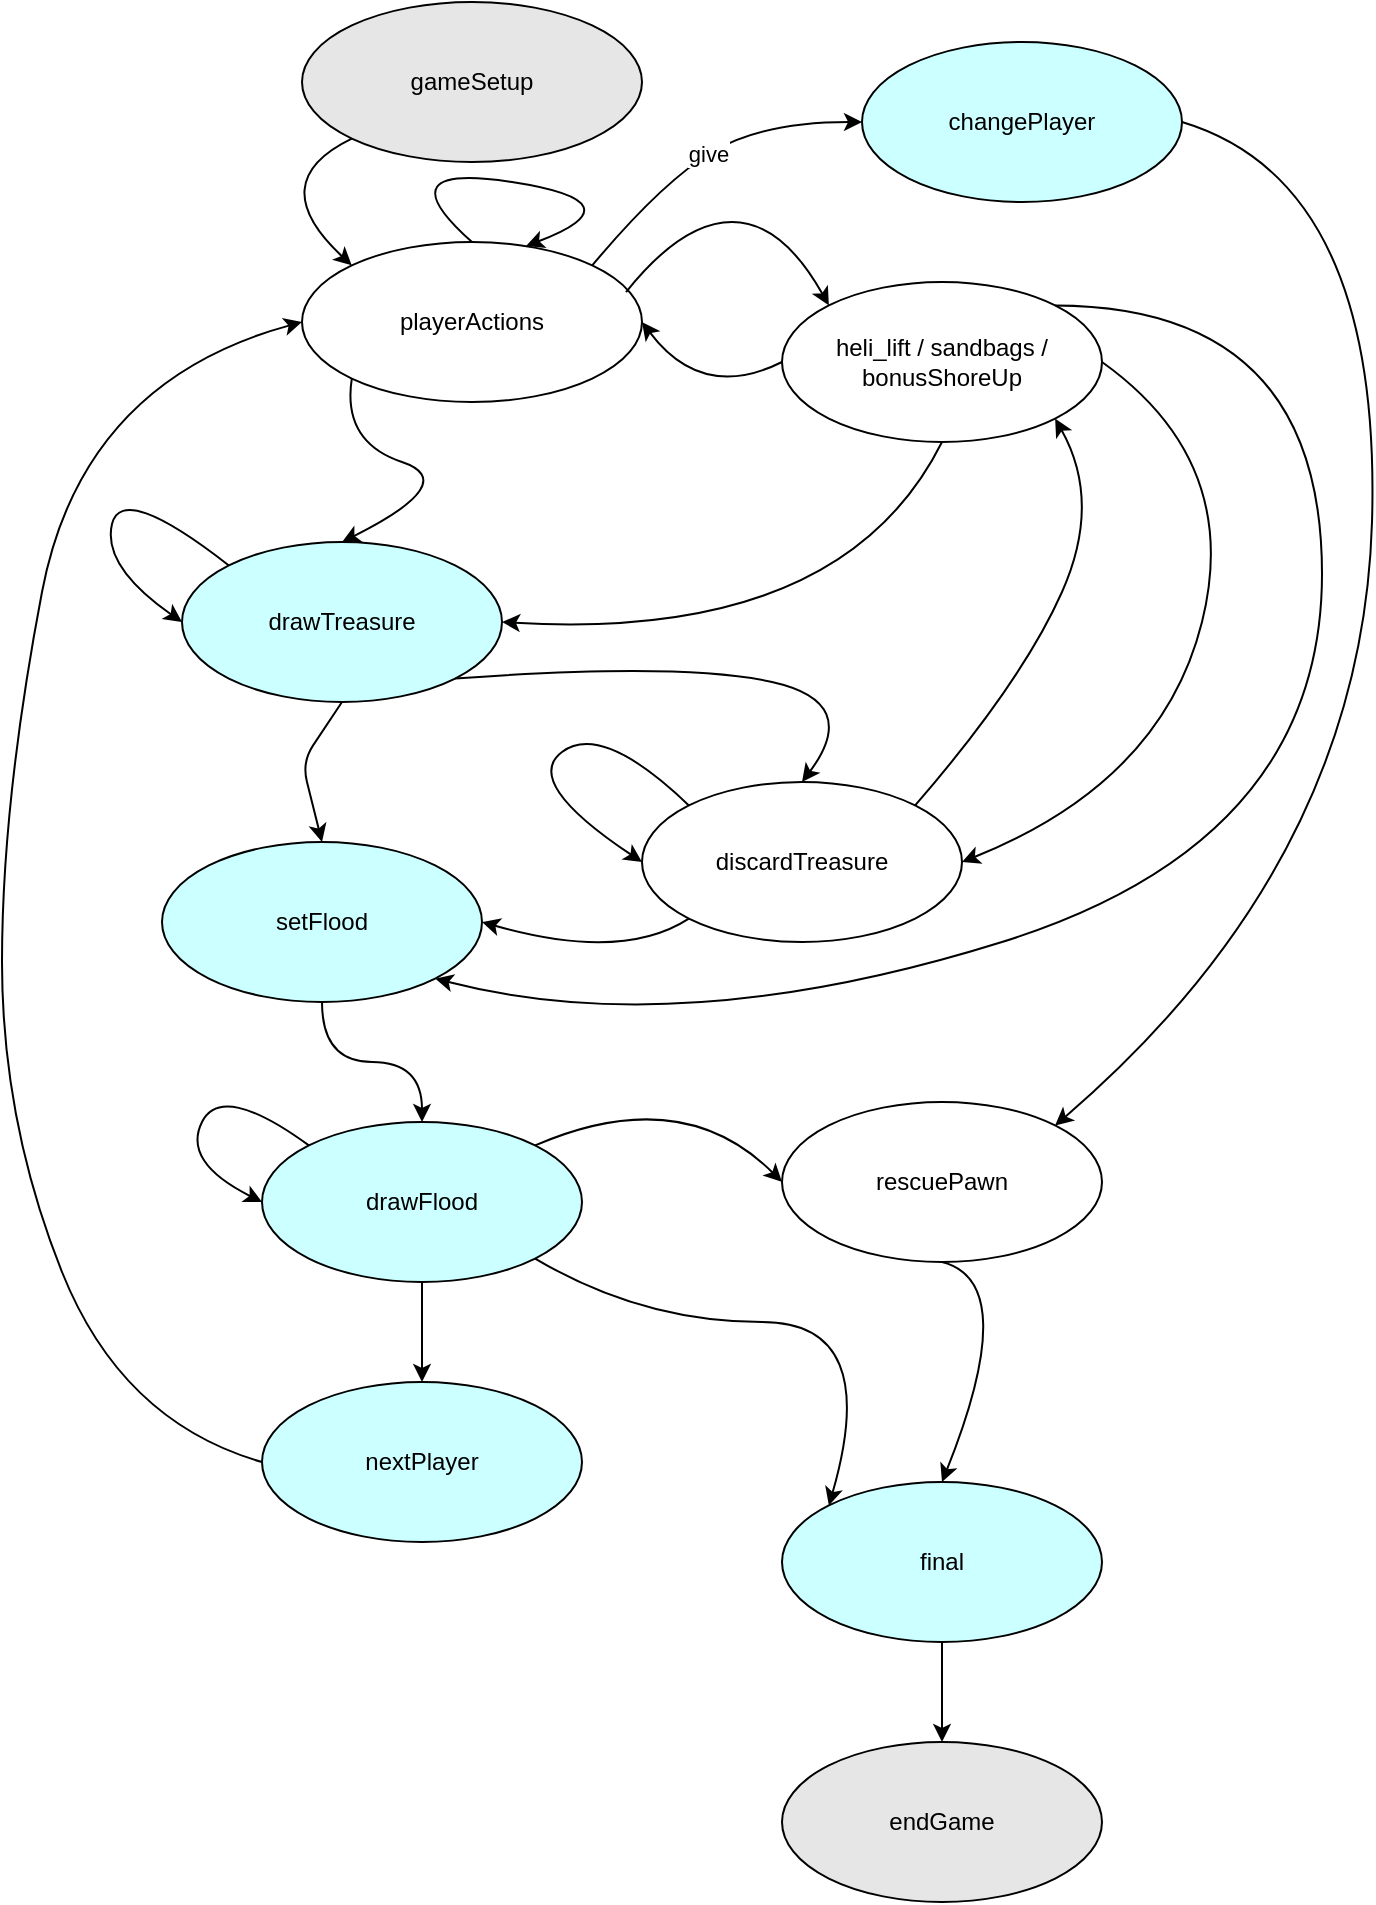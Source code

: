 <mxfile version="13.1.14" type="device"><diagram id="CL4Az-YrLRvA7QbHn4x8" name="Page-1"><mxGraphModel dx="864" dy="639" grid="1" gridSize="10" guides="1" tooltips="1" connect="1" arrows="1" fold="1" page="1" pageScale="1" pageWidth="850" pageHeight="1100" math="0" shadow="0"><root><mxCell id="0"/><mxCell id="1" parent="0"/><mxCell id="Q36eCx72qjZtu7DjXDGK-1" value="gameSetup" style="ellipse;whiteSpace=wrap;html=1;fillColor=#E6E6E6;" vertex="1" parent="1"><mxGeometry x="280" y="70" width="170" height="80" as="geometry"/></mxCell><mxCell id="Q36eCx72qjZtu7DjXDGK-2" value="playerActions" style="ellipse;whiteSpace=wrap;html=1;" vertex="1" parent="1"><mxGeometry x="280" y="190" width="170" height="80" as="geometry"/></mxCell><mxCell id="Q36eCx72qjZtu7DjXDGK-3" value="drawTreasure" style="ellipse;whiteSpace=wrap;html=1;fillColor=#CCFFFF;" vertex="1" parent="1"><mxGeometry x="220" y="340" width="160" height="80" as="geometry"/></mxCell><mxCell id="Q36eCx72qjZtu7DjXDGK-4" value="discardTreasure" style="ellipse;whiteSpace=wrap;html=1;" vertex="1" parent="1"><mxGeometry x="450" y="460" width="160" height="80" as="geometry"/></mxCell><mxCell id="Q36eCx72qjZtu7DjXDGK-5" value="setFlood" style="ellipse;whiteSpace=wrap;html=1;fillColor=#CCFFFF;" vertex="1" parent="1"><mxGeometry x="210" y="490" width="160" height="80" as="geometry"/></mxCell><mxCell id="Q36eCx72qjZtu7DjXDGK-6" value="drawFlood" style="ellipse;whiteSpace=wrap;html=1;fillColor=#CCFFFF;" vertex="1" parent="1"><mxGeometry x="260" y="630" width="160" height="80" as="geometry"/></mxCell><mxCell id="Q36eCx72qjZtu7DjXDGK-9" value="" style="endArrow=classic;html=1;exitX=0.5;exitY=1;exitDx=0;exitDy=0;entryX=0.5;entryY=0;entryDx=0;entryDy=0;" edge="1" parent="1" source="Q36eCx72qjZtu7DjXDGK-3" target="Q36eCx72qjZtu7DjXDGK-5"><mxGeometry width="50" height="50" relative="1" as="geometry"><mxPoint x="470" y="340" as="sourcePoint"/><mxPoint x="520" y="290" as="targetPoint"/><Array as="points"><mxPoint x="280" y="450"/></Array></mxGeometry></mxCell><mxCell id="Q36eCx72qjZtu7DjXDGK-12" value="nextPlayer" style="ellipse;whiteSpace=wrap;html=1;fillColor=#CCFFFF;" vertex="1" parent="1"><mxGeometry x="260" y="760" width="160" height="80" as="geometry"/></mxCell><mxCell id="Q36eCx72qjZtu7DjXDGK-13" value="" style="endArrow=classic;html=1;exitX=0.5;exitY=1;exitDx=0;exitDy=0;" edge="1" parent="1" source="Q36eCx72qjZtu7DjXDGK-6" target="Q36eCx72qjZtu7DjXDGK-12"><mxGeometry width="50" height="50" relative="1" as="geometry"><mxPoint x="470" y="660" as="sourcePoint"/><mxPoint x="520" y="610" as="targetPoint"/></mxGeometry></mxCell><mxCell id="Q36eCx72qjZtu7DjXDGK-15" value="" style="curved=1;endArrow=classic;html=1;exitX=0;exitY=0.5;exitDx=0;exitDy=0;entryX=0;entryY=0.5;entryDx=0;entryDy=0;" edge="1" parent="1" source="Q36eCx72qjZtu7DjXDGK-12" target="Q36eCx72qjZtu7DjXDGK-2"><mxGeometry width="50" height="50" relative="1" as="geometry"><mxPoint x="470" y="600" as="sourcePoint"/><mxPoint x="230" y="280" as="targetPoint"/><Array as="points"><mxPoint x="190" y="780"/><mxPoint x="130" y="630"/><mxPoint x="130" y="470"/><mxPoint x="170" y="260"/></Array></mxGeometry></mxCell><mxCell id="Q36eCx72qjZtu7DjXDGK-16" value="" style="curved=1;endArrow=classic;html=1;exitX=0;exitY=0;exitDx=0;exitDy=0;entryX=0;entryY=0.5;entryDx=0;entryDy=0;" edge="1" parent="1" source="Q36eCx72qjZtu7DjXDGK-6" target="Q36eCx72qjZtu7DjXDGK-6"><mxGeometry width="50" height="50" relative="1" as="geometry"><mxPoint x="470" y="540" as="sourcePoint"/><mxPoint x="520" y="490" as="targetPoint"/><Array as="points"><mxPoint x="240" y="610"/><mxPoint x="220" y="650"/></Array></mxGeometry></mxCell><mxCell id="Q36eCx72qjZtu7DjXDGK-17" value="" style="curved=1;endArrow=classic;html=1;exitX=0.5;exitY=0;exitDx=0;exitDy=0;entryX=0.659;entryY=0.025;entryDx=0;entryDy=0;entryPerimeter=0;" edge="1" parent="1" source="Q36eCx72qjZtu7DjXDGK-2" target="Q36eCx72qjZtu7DjXDGK-2"><mxGeometry width="50" height="50" relative="1" as="geometry"><mxPoint x="459.999" y="201.716" as="sourcePoint"/><mxPoint x="365" y="190" as="targetPoint"/><Array as="points"><mxPoint x="320" y="150"/><mxPoint x="450" y="170"/></Array></mxGeometry></mxCell><mxCell id="Q36eCx72qjZtu7DjXDGK-18" value="" style="curved=1;endArrow=classic;html=1;exitX=0;exitY=0;exitDx=0;exitDy=0;entryX=0;entryY=0.5;entryDx=0;entryDy=0;" edge="1" parent="1" source="Q36eCx72qjZtu7DjXDGK-3" target="Q36eCx72qjZtu7DjXDGK-3"><mxGeometry width="50" height="50" relative="1" as="geometry"><mxPoint x="445.004" y="331.716" as="sourcePoint"/><mxPoint x="469.9" y="360" as="targetPoint"/><Array as="points"><mxPoint x="190" y="310"/><mxPoint x="180" y="352"/></Array></mxGeometry></mxCell><mxCell id="Q36eCx72qjZtu7DjXDGK-19" value="" style="curved=1;endArrow=classic;html=1;exitX=0;exitY=0;exitDx=0;exitDy=0;entryX=0;entryY=0.5;entryDx=0;entryDy=0;" edge="1" parent="1" source="Q36eCx72qjZtu7DjXDGK-4" target="Q36eCx72qjZtu7DjXDGK-4"><mxGeometry width="50" height="50" relative="1" as="geometry"><mxPoint x="436.999" y="431.716" as="sourcePoint"/><mxPoint x="460.43" y="460" as="targetPoint"/><Array as="points"><mxPoint x="430" y="430"/><mxPoint x="390" y="460"/></Array></mxGeometry></mxCell><mxCell id="Q36eCx72qjZtu7DjXDGK-20" value="final" style="ellipse;whiteSpace=wrap;html=1;fillColor=#CCFFFF;" vertex="1" parent="1"><mxGeometry x="520" y="810" width="160" height="80" as="geometry"/></mxCell><mxCell id="Q36eCx72qjZtu7DjXDGK-21" value="endGame" style="ellipse;whiteSpace=wrap;html=1;fillColor=#E6E6E6;" vertex="1" parent="1"><mxGeometry x="520" y="940" width="160" height="80" as="geometry"/></mxCell><mxCell id="Q36eCx72qjZtu7DjXDGK-22" value="" style="endArrow=classic;html=1;exitX=0.5;exitY=1;exitDx=0;exitDy=0;entryX=0.5;entryY=0;entryDx=0;entryDy=0;" edge="1" parent="1" source="Q36eCx72qjZtu7DjXDGK-20" target="Q36eCx72qjZtu7DjXDGK-21"><mxGeometry width="50" height="50" relative="1" as="geometry"><mxPoint x="470" y="860" as="sourcePoint"/><mxPoint x="520" y="810" as="targetPoint"/></mxGeometry></mxCell><mxCell id="Q36eCx72qjZtu7DjXDGK-23" value="" style="curved=1;endArrow=classic;html=1;exitX=1;exitY=1;exitDx=0;exitDy=0;entryX=0;entryY=0;entryDx=0;entryDy=0;" edge="1" parent="1" source="Q36eCx72qjZtu7DjXDGK-6" target="Q36eCx72qjZtu7DjXDGK-20"><mxGeometry width="50" height="50" relative="1" as="geometry"><mxPoint x="470" y="730" as="sourcePoint"/><mxPoint x="520" y="680" as="targetPoint"/><Array as="points"><mxPoint x="450" y="730"/><mxPoint x="570" y="730"/></Array></mxGeometry></mxCell><mxCell id="Q36eCx72qjZtu7DjXDGK-25" value="" style="curved=1;endArrow=classic;html=1;exitX=0;exitY=1;exitDx=0;exitDy=0;entryX=1;entryY=0.5;entryDx=0;entryDy=0;" edge="1" parent="1" source="Q36eCx72qjZtu7DjXDGK-4" target="Q36eCx72qjZtu7DjXDGK-5"><mxGeometry width="50" height="50" relative="1" as="geometry"><mxPoint x="470" y="590" as="sourcePoint"/><mxPoint x="520" y="540" as="targetPoint"/><Array as="points"><mxPoint x="440" y="550"/></Array></mxGeometry></mxCell><mxCell id="Q36eCx72qjZtu7DjXDGK-26" value="rescuePawn" style="ellipse;whiteSpace=wrap;html=1;" vertex="1" parent="1"><mxGeometry x="520" y="620" width="160" height="80" as="geometry"/></mxCell><mxCell id="Q36eCx72qjZtu7DjXDGK-28" value="heli_lift / sandbags / bonusShoreUp" style="ellipse;whiteSpace=wrap;html=1;" vertex="1" parent="1"><mxGeometry x="520" y="210" width="160" height="80" as="geometry"/></mxCell><mxCell id="Q36eCx72qjZtu7DjXDGK-35" value="" style="curved=1;endArrow=classic;html=1;exitX=1;exitY=1;exitDx=0;exitDy=0;entryX=0.5;entryY=0;entryDx=0;entryDy=0;" edge="1" parent="1" source="Q36eCx72qjZtu7DjXDGK-3" target="Q36eCx72qjZtu7DjXDGK-4"><mxGeometry width="50" height="50" relative="1" as="geometry"><mxPoint x="470" y="610" as="sourcePoint"/><mxPoint x="520" y="560" as="targetPoint"/><Array as="points"><mxPoint x="470" y="400"/><mxPoint x="560" y="420"/></Array></mxGeometry></mxCell><mxCell id="Q36eCx72qjZtu7DjXDGK-39" value="" style="curved=1;endArrow=classic;html=1;exitX=0;exitY=1;exitDx=0;exitDy=0;entryX=0;entryY=0;entryDx=0;entryDy=0;" edge="1" parent="1" source="Q36eCx72qjZtu7DjXDGK-1" target="Q36eCx72qjZtu7DjXDGK-2"><mxGeometry width="50" height="50" relative="1" as="geometry"><mxPoint x="470" y="410" as="sourcePoint"/><mxPoint x="520" y="360" as="targetPoint"/><Array as="points"><mxPoint x="260" y="160"/></Array></mxGeometry></mxCell><mxCell id="Q36eCx72qjZtu7DjXDGK-40" value="" style="curved=1;endArrow=classic;html=1;exitX=0.953;exitY=0.313;exitDx=0;exitDy=0;entryX=0;entryY=0;entryDx=0;entryDy=0;exitPerimeter=0;" edge="1" parent="1" source="Q36eCx72qjZtu7DjXDGK-2" target="Q36eCx72qjZtu7DjXDGK-28"><mxGeometry width="50" height="50" relative="1" as="geometry"><mxPoint x="435.104" y="268.284" as="sourcePoint"/><mxPoint x="493.431" y="281.716" as="targetPoint"/><Array as="points"><mxPoint x="470" y="180"/><mxPoint x="520" y="180"/></Array></mxGeometry></mxCell><mxCell id="Q36eCx72qjZtu7DjXDGK-41" value="" style="curved=1;endArrow=classic;html=1;exitX=0;exitY=1;exitDx=0;exitDy=0;entryX=0.5;entryY=0;entryDx=0;entryDy=0;" edge="1" parent="1" source="Q36eCx72qjZtu7DjXDGK-2" target="Q36eCx72qjZtu7DjXDGK-3"><mxGeometry width="50" height="50" relative="1" as="geometry"><mxPoint x="470" y="310" as="sourcePoint"/><mxPoint x="401.165" y="278.058" as="targetPoint"/><Array as="points"><mxPoint x="300" y="290"/><mxPoint x="360" y="310"/></Array></mxGeometry></mxCell><mxCell id="Q36eCx72qjZtu7DjXDGK-42" value="" style="curved=1;endArrow=classic;html=1;exitX=0;exitY=0.5;exitDx=0;exitDy=0;entryX=1;entryY=0.5;entryDx=0;entryDy=0;" edge="1" parent="1" source="Q36eCx72qjZtu7DjXDGK-28" target="Q36eCx72qjZtu7DjXDGK-2"><mxGeometry width="50" height="50" relative="1" as="geometry"><mxPoint x="435.104" y="268.284" as="sourcePoint"/><mxPoint x="493.431" y="281.716" as="targetPoint"/><Array as="points"><mxPoint x="480" y="270"/></Array></mxGeometry></mxCell><mxCell id="Q36eCx72qjZtu7DjXDGK-43" value="" style="curved=1;endArrow=classic;html=1;exitX=0.5;exitY=1;exitDx=0;exitDy=0;entryX=1;entryY=0.5;entryDx=0;entryDy=0;" edge="1" parent="1" source="Q36eCx72qjZtu7DjXDGK-28" target="Q36eCx72qjZtu7DjXDGK-3"><mxGeometry width="50" height="50" relative="1" as="geometry"><mxPoint x="470" y="410" as="sourcePoint"/><mxPoint x="520" y="360" as="targetPoint"/><Array as="points"><mxPoint x="550" y="390"/></Array></mxGeometry></mxCell><mxCell id="Q36eCx72qjZtu7DjXDGK-44" value="" style="curved=1;endArrow=classic;html=1;exitX=1;exitY=0;exitDx=0;exitDy=0;entryX=1;entryY=1;entryDx=0;entryDy=0;" edge="1" parent="1" source="Q36eCx72qjZtu7DjXDGK-4" target="Q36eCx72qjZtu7DjXDGK-28"><mxGeometry width="50" height="50" relative="1" as="geometry"><mxPoint x="431.569" y="418.284" as="sourcePoint"/><mxPoint x="720" y="330" as="targetPoint"/><Array as="points"><mxPoint x="640" y="410"/><mxPoint x="680" y="320"/></Array></mxGeometry></mxCell><mxCell id="Q36eCx72qjZtu7DjXDGK-45" value="" style="curved=1;endArrow=classic;html=1;entryX=1;entryY=0.5;entryDx=0;entryDy=0;exitX=1;exitY=0.5;exitDx=0;exitDy=0;" edge="1" parent="1" source="Q36eCx72qjZtu7DjXDGK-28" target="Q36eCx72qjZtu7DjXDGK-4"><mxGeometry width="50" height="50" relative="1" as="geometry"><mxPoint x="750" y="290" as="sourcePoint"/><mxPoint x="455" y="390" as="targetPoint"/><Array as="points"><mxPoint x="750" y="300"/><mxPoint x="710" y="460"/></Array></mxGeometry></mxCell><mxCell id="Q36eCx72qjZtu7DjXDGK-46" value="" style="curved=1;endArrow=classic;html=1;exitX=0.5;exitY=1;exitDx=0;exitDy=0;entryX=0.5;entryY=0;entryDx=0;entryDy=0;" edge="1" parent="1" source="Q36eCx72qjZtu7DjXDGK-5" target="Q36eCx72qjZtu7DjXDGK-6"><mxGeometry width="50" height="50" relative="1" as="geometry"><mxPoint x="463.431" y="518.284" as="sourcePoint"/><mxPoint x="420" y="550" as="targetPoint"/><Array as="points"><mxPoint x="290" y="600"/><mxPoint x="340" y="600"/></Array></mxGeometry></mxCell><mxCell id="Q36eCx72qjZtu7DjXDGK-47" value="" style="curved=1;endArrow=classic;html=1;entryX=1;entryY=1;entryDx=0;entryDy=0;exitX=1;exitY=0;exitDx=0;exitDy=0;" edge="1" parent="1" source="Q36eCx72qjZtu7DjXDGK-28" target="Q36eCx72qjZtu7DjXDGK-5"><mxGeometry width="50" height="50" relative="1" as="geometry"><mxPoint x="690" y="260" as="sourcePoint"/><mxPoint x="620" y="510" as="targetPoint"/><Array as="points"><mxPoint x="790" y="222"/><mxPoint x="790" y="490"/><mxPoint x="470" y="590"/></Array></mxGeometry></mxCell><mxCell id="Q36eCx72qjZtu7DjXDGK-48" value="" style="curved=1;endArrow=classic;html=1;exitX=0.5;exitY=1;exitDx=0;exitDy=0;entryX=0.5;entryY=0;entryDx=0;entryDy=0;" edge="1" parent="1" source="Q36eCx72qjZtu7DjXDGK-26" target="Q36eCx72qjZtu7DjXDGK-20"><mxGeometry width="50" height="50" relative="1" as="geometry"><mxPoint x="483.431" y="538.284" as="sourcePoint"/><mxPoint x="420" y="550" as="targetPoint"/><Array as="points"><mxPoint x="640" y="710"/></Array></mxGeometry></mxCell><mxCell id="Q36eCx72qjZtu7DjXDGK-49" value="" style="curved=1;endArrow=classic;html=1;entryX=0;entryY=0.5;entryDx=0;entryDy=0;exitX=1;exitY=0;exitDx=0;exitDy=0;" edge="1" parent="1" source="Q36eCx72qjZtu7DjXDGK-6" target="Q36eCx72qjZtu7DjXDGK-26"><mxGeometry width="50" height="50" relative="1" as="geometry"><mxPoint x="440" y="620" as="sourcePoint"/><mxPoint x="670" y="790" as="targetPoint"/><Array as="points"><mxPoint x="470" y="610"/></Array></mxGeometry></mxCell><mxCell id="Q36eCx72qjZtu7DjXDGK-50" value="" style="curved=1;endArrow=classic;html=1;entryX=1;entryY=0;entryDx=0;entryDy=0;exitX=1;exitY=0.5;exitDx=0;exitDy=0;" edge="1" parent="1" source="Q36eCx72qjZtu7DjXDGK-51" target="Q36eCx72qjZtu7DjXDGK-26"><mxGeometry width="50" height="50" relative="1" as="geometry"><mxPoint x="666.569" y="231.716" as="sourcePoint"/><mxPoint x="396.569" y="578.284" as="targetPoint"/><Array as="points"><mxPoint x="820" y="160"/><mxPoint x="810" y="500"/></Array></mxGeometry></mxCell><mxCell id="Q36eCx72qjZtu7DjXDGK-51" value="changePlayer" style="ellipse;whiteSpace=wrap;html=1;fillColor=#CCFFFF;" vertex="1" parent="1"><mxGeometry x="560" y="90" width="160" height="80" as="geometry"/></mxCell><mxCell id="Q36eCx72qjZtu7DjXDGK-52" value="give" style="curved=1;endArrow=classic;html=1;exitX=1;exitY=0;exitDx=0;exitDy=0;entryX=0;entryY=0.5;entryDx=0;entryDy=0;" edge="1" parent="1" source="Q36eCx72qjZtu7DjXDGK-2" target="Q36eCx72qjZtu7DjXDGK-51"><mxGeometry width="50" height="50" relative="1" as="geometry"><mxPoint x="452.01" y="225.04" as="sourcePoint"/><mxPoint x="553.431" y="231.716" as="targetPoint"/><Array as="points"><mxPoint x="460" y="160"/><mxPoint x="510" y="130"/></Array></mxGeometry></mxCell></root></mxGraphModel></diagram></mxfile>